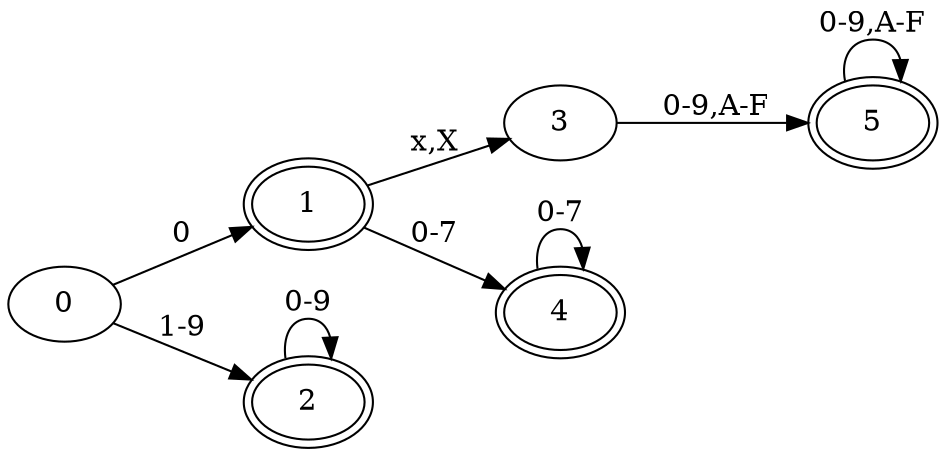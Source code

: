 
digraph G {
    layout=dot;
    ordering=out;
    rankdir="LR";

    s0 [label=0]
    s1 [label=1, peripheries=2]
    s2 [label=2, peripheries=2]
    s3 [label=3]
    s4 [label=4, peripheries=2]
    s5 [label=5, peripheries=2]

    s0 -> s1 [label=0]
    s0 -> s2 [label="1-9"]
    s2 -> s2 [label="0-9"]

    s1 -> s3 [label="x,X"]
    s3 -> s5 [label="0-9,A-F"]
    s5 -> s5 [label="0-9,A-F"]

    s1 -> s4 [label="0-7"]
    s4 -> s4 [label="0-7"]
}
